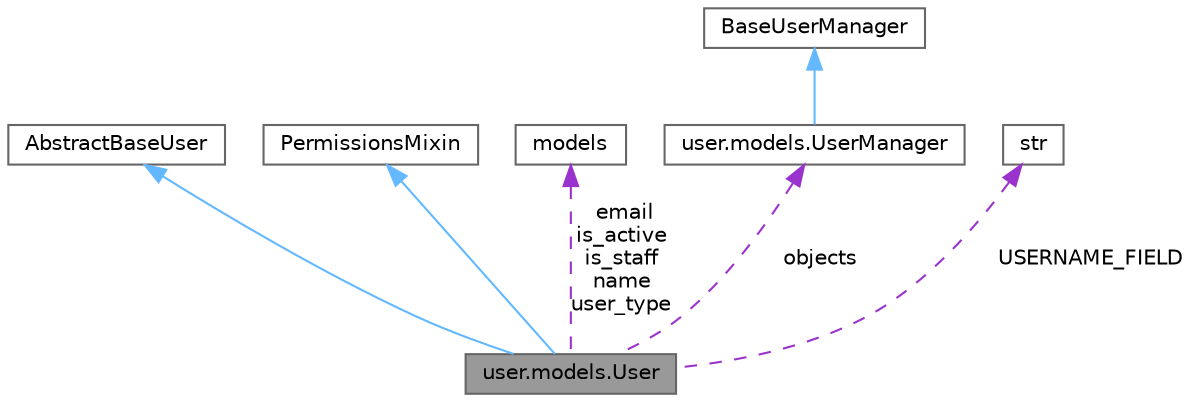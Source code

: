 digraph "user.models.User"
{
 // INTERACTIVE_SVG=YES
 // LATEX_PDF_SIZE
  bgcolor="transparent";
  edge [fontname=Helvetica,fontsize=10,labelfontname=Helvetica,labelfontsize=10];
  node [fontname=Helvetica,fontsize=10,shape=box,height=0.2,width=0.4];
  Node1 [label="user.models.User",height=0.2,width=0.4,color="gray40", fillcolor="grey60", style="filled", fontcolor="black",tooltip=" "];
  Node2 -> Node1 [dir="back",color="steelblue1",style="solid"];
  Node2 [label="AbstractBaseUser",height=0.2,width=0.4,color="gray40", fillcolor="white", style="filled",tooltip=" "];
  Node3 -> Node1 [dir="back",color="steelblue1",style="solid"];
  Node3 [label="PermissionsMixin",height=0.2,width=0.4,color="gray40", fillcolor="white", style="filled",tooltip=" "];
  Node4 -> Node1 [dir="back",color="darkorchid3",style="dashed",label=" email\nis_active\nis_staff\nname\nuser_type" ];
  Node4 [label="models",height=0.2,width=0.4,color="gray40", fillcolor="white", style="filled",tooltip=" "];
  Node5 -> Node1 [dir="back",color="darkorchid3",style="dashed",label=" objects" ];
  Node5 [label="user.models.UserManager",height=0.2,width=0.4,color="gray40", fillcolor="white", style="filled",URL="$classuser_1_1models_1_1_user_manager.html",tooltip=" "];
  Node6 -> Node5 [dir="back",color="steelblue1",style="solid"];
  Node6 [label="BaseUserManager",height=0.2,width=0.4,color="gray40", fillcolor="white", style="filled",tooltip=" "];
  Node7 -> Node1 [dir="back",color="darkorchid3",style="dashed",label=" USERNAME_FIELD" ];
  Node7 [label="str",height=0.2,width=0.4,color="gray40", fillcolor="white", style="filled",tooltip=" "];
}
